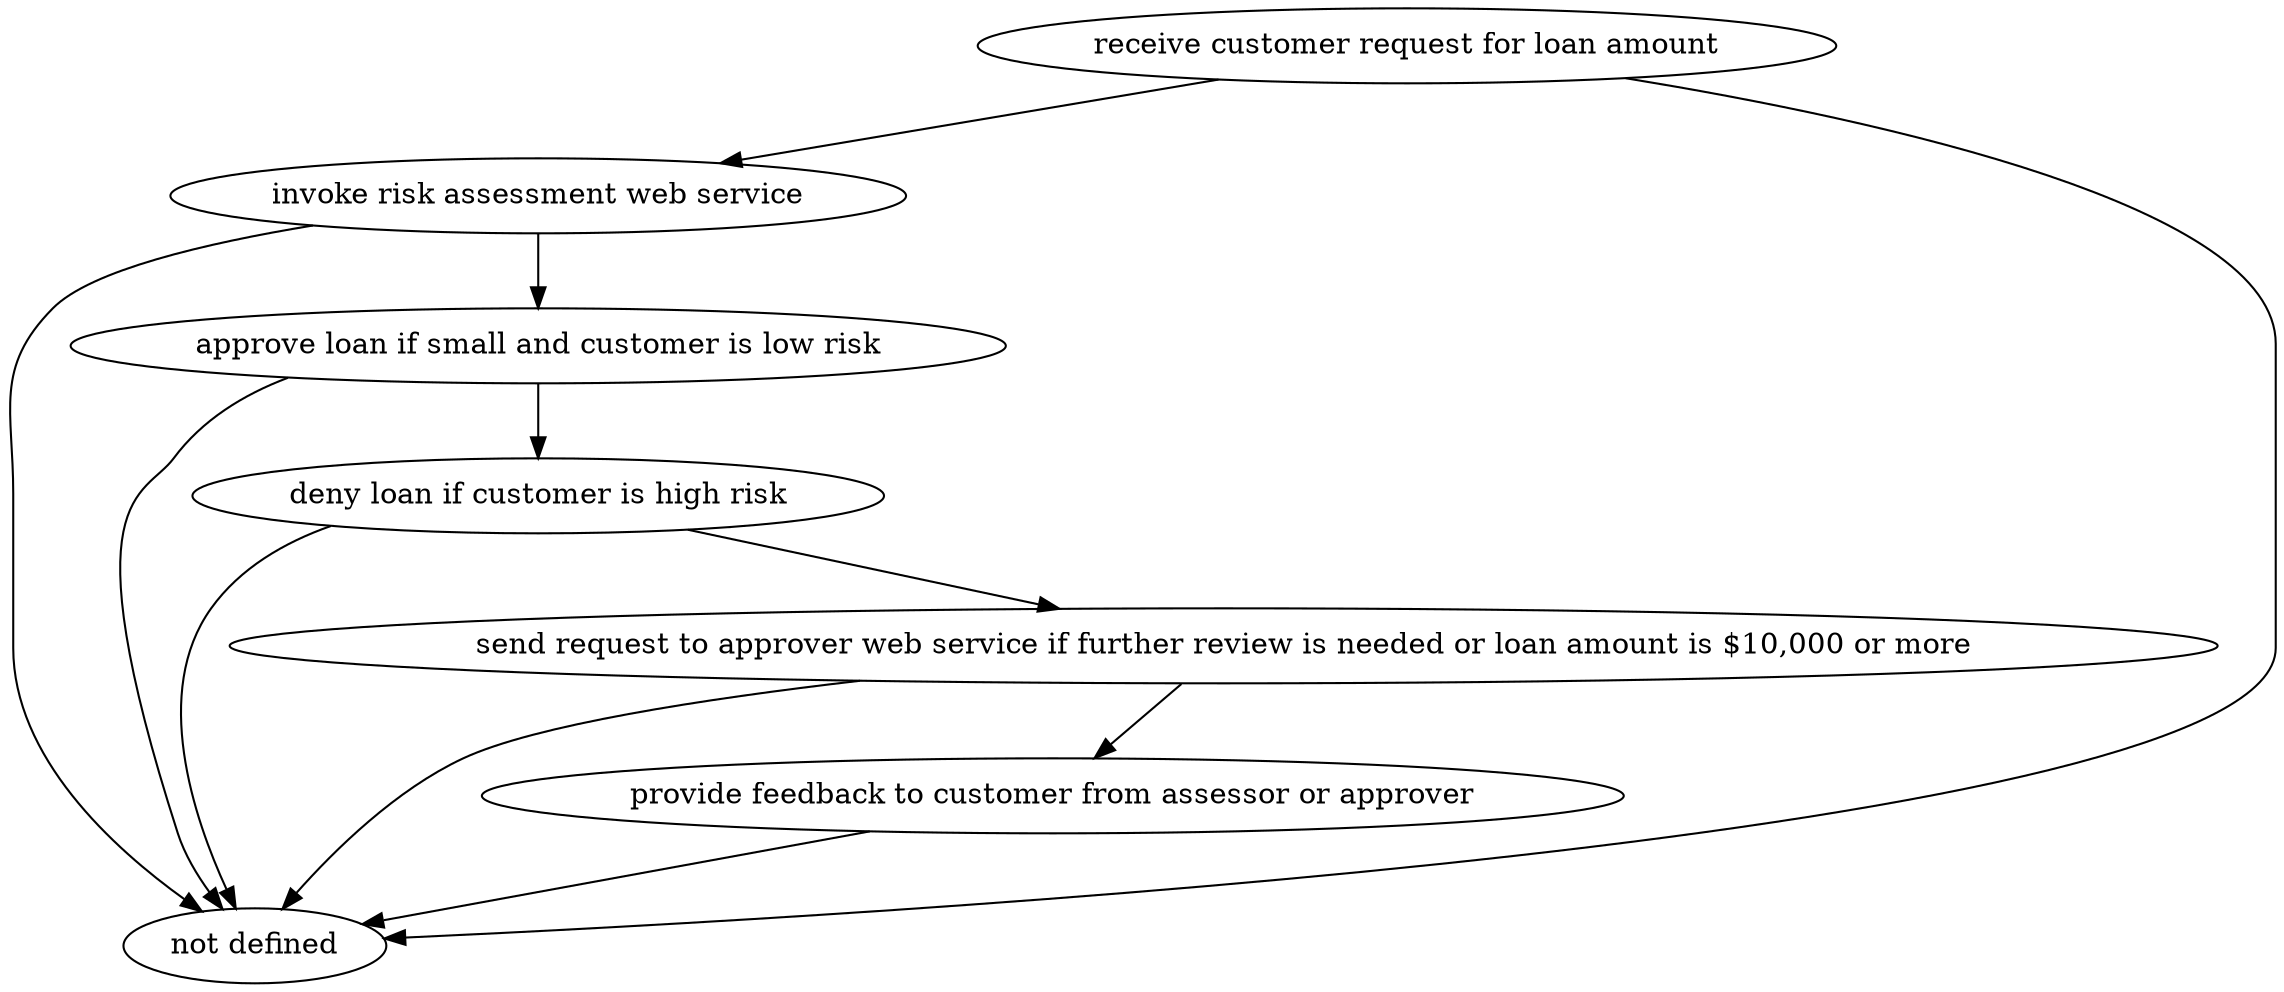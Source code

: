 strict digraph "doc-5.1" {
	graph [name="doc-5.1"];
	"receive customer request for loan amount"	[attrs="{'type': 'Activity', 'label': 'receive customer request for loan amount'}"];
	"invoke risk assessment web service"	[attrs="{'type': 'Activity', 'label': 'invoke risk assessment web service'}"];
	"receive customer request for loan amount" -> "invoke risk assessment web service"	[attrs="{'type': 'flow', 'label': 'flow'}"];
	"not defined"	[attrs="{'type': 'Actor', 'label': 'not defined'}"];
	"receive customer request for loan amount" -> "not defined"	[attrs="{'type': 'actor performer', 'label': 'actor performer'}"];
	"approve loan if small and customer is low risk"	[attrs="{'type': 'Activity', 'label': 'approve loan if small and customer is low risk'}"];
	"invoke risk assessment web service" -> "approve loan if small and customer is low risk"	[attrs="{'type': 'flow', 'label': 'flow'}"];
	"invoke risk assessment web service" -> "not defined"	[attrs="{'type': 'actor performer', 'label': 'actor performer'}"];
	"deny loan if customer is high risk"	[attrs="{'type': 'Activity', 'label': 'deny loan if customer is high risk'}"];
	"approve loan if small and customer is low risk" -> "deny loan if customer is high risk"	[attrs="{'type': 'flow', 'label': 'flow'}"];
	"approve loan if small and customer is low risk" -> "not defined"	[attrs="{'type': 'actor performer', 'label': 'actor performer'}"];
	"send request to approver web service if further review is needed or loan amount is $10,000 or more"	[attrs="{'type': 'Activity', 'label': 'send request to approver web service if further review is needed or loan amount is $10,000 or more'}"];
	"deny loan if customer is high risk" -> "send request to approver web service if further review is needed or loan amount is $10,000 or more"	[attrs="{'type': 'flow', 'label': 'flow'}"];
	"deny loan if customer is high risk" -> "not defined"	[attrs="{'type': 'actor performer', 'label': 'actor performer'}"];
	"provide feedback to customer from assessor or approver"	[attrs="{'type': 'Activity', 'label': 'provide feedback to customer from assessor or approver'}"];
	"send request to approver web service if further review is needed or loan amount is $10,000 or more" -> "provide feedback to customer from assessor or approver"	[attrs="{'type': 'flow', 'label': 'flow'}"];
	"send request to approver web service if further review is needed or loan amount is $10,000 or more" -> "not defined"	[attrs="{'type': 'actor performer', 'label': 'actor performer'}"];
	"provide feedback to customer from assessor or approver" -> "not defined"	[attrs="{'type': 'actor performer', 'label': 'actor performer'}"];
}

